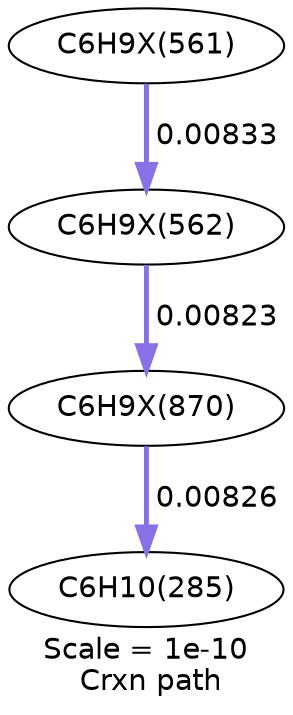 digraph reaction_paths {
center=1;
s60 -> s61[fontname="Helvetica", style="setlinewidth(2.39)", arrowsize=1.19, color="0.7, 0.508, 0.9"
, label=" 0.00833"];
s61 -> s70[fontname="Helvetica", style="setlinewidth(2.38)", arrowsize=1.19, color="0.7, 0.508, 0.9"
, label=" 0.00823"];
s70 -> s21[fontname="Helvetica", style="setlinewidth(2.38)", arrowsize=1.19, color="0.7, 0.508, 0.9"
, label=" 0.00826"];
s21 [ fontname="Helvetica", label="C6H10(285)"];
s60 [ fontname="Helvetica", label="C6H9X(561)"];
s61 [ fontname="Helvetica", label="C6H9X(562)"];
s70 [ fontname="Helvetica", label="C6H9X(870)"];
 label = "Scale = 1e-10\l Crxn path";
 fontname = "Helvetica";
}
